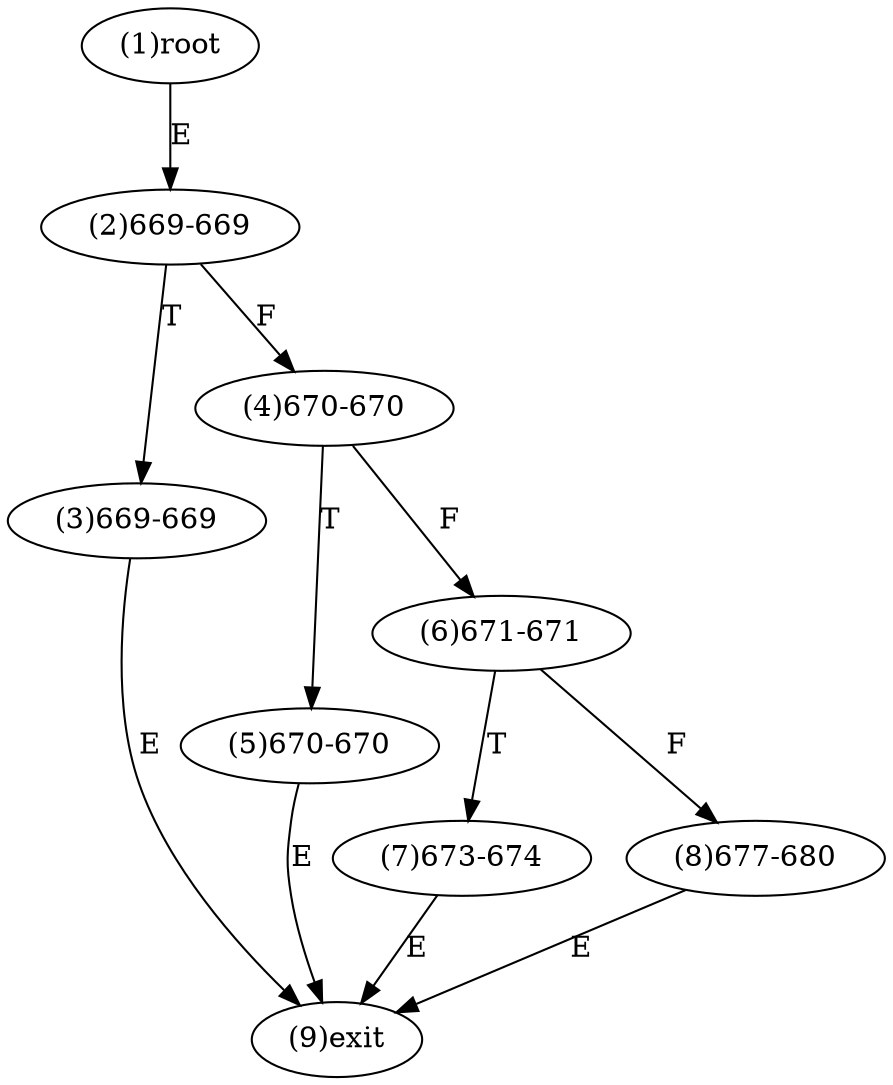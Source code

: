 digraph "" { 
1[ label="(1)root"];
2[ label="(2)669-669"];
3[ label="(3)669-669"];
4[ label="(4)670-670"];
5[ label="(5)670-670"];
6[ label="(6)671-671"];
7[ label="(7)673-674"];
8[ label="(8)677-680"];
9[ label="(9)exit"];
1->2[ label="E"];
2->4[ label="F"];
2->3[ label="T"];
3->9[ label="E"];
4->6[ label="F"];
4->5[ label="T"];
5->9[ label="E"];
6->8[ label="F"];
6->7[ label="T"];
7->9[ label="E"];
8->9[ label="E"];
}
